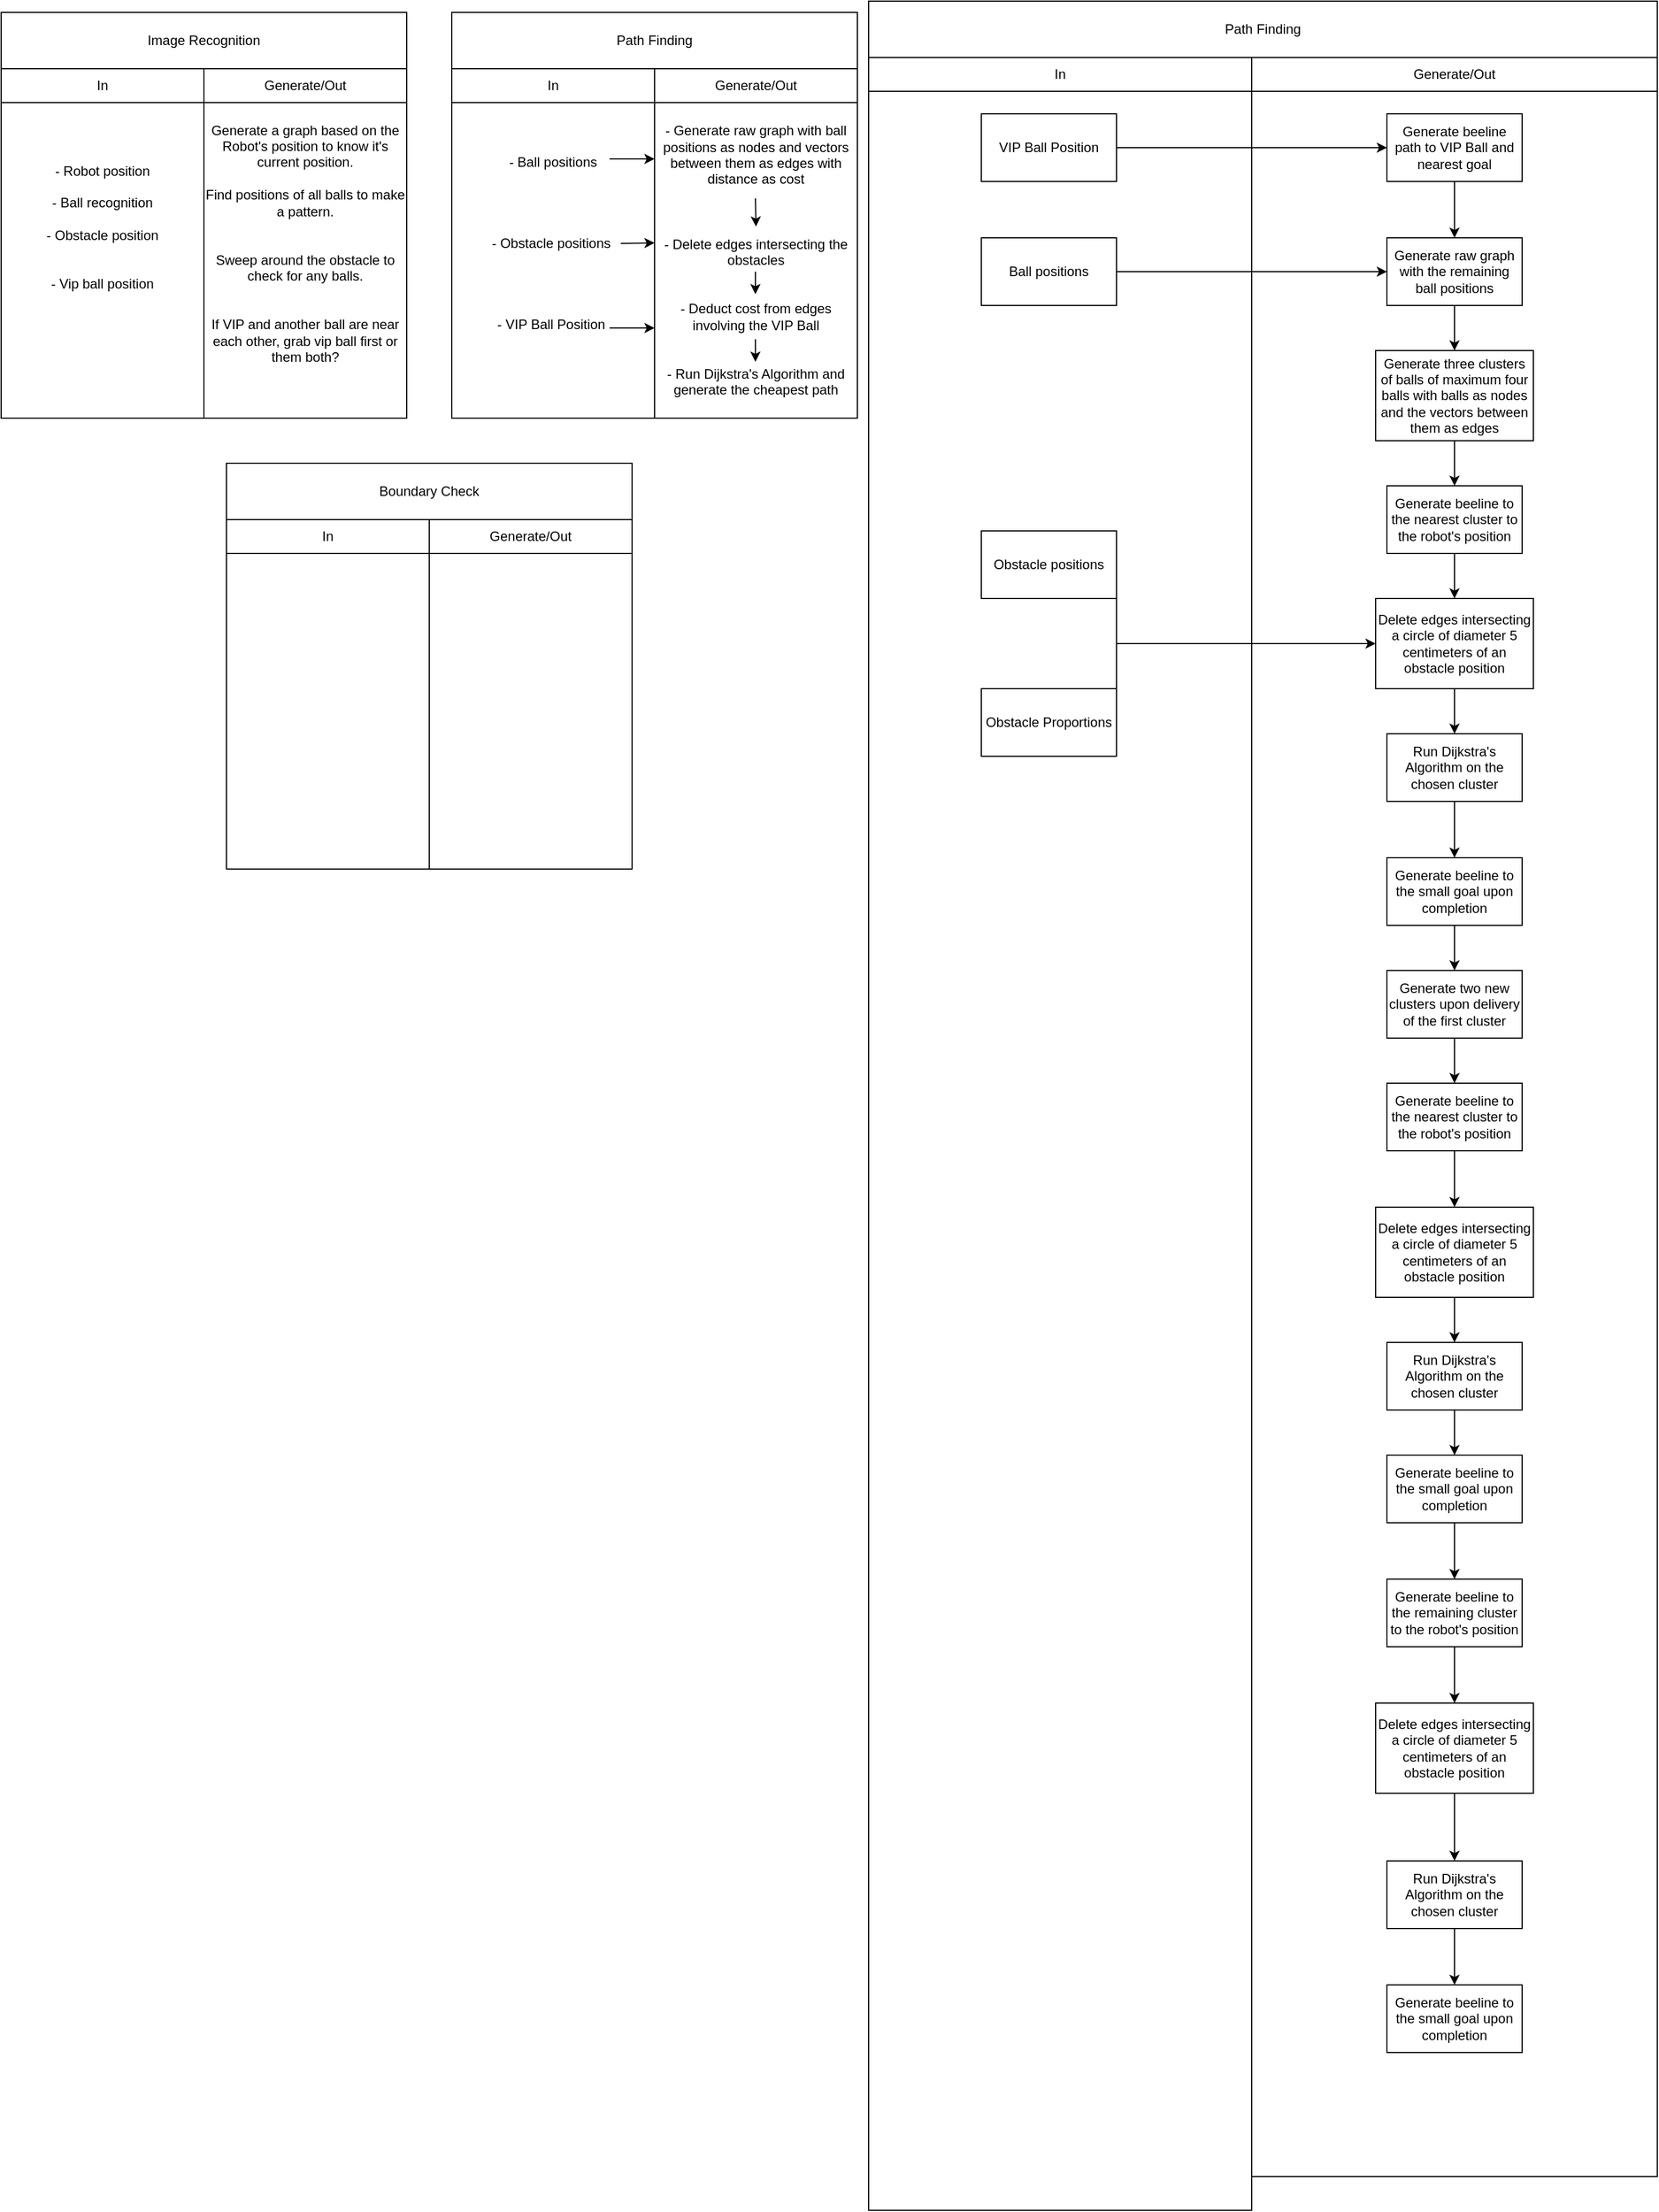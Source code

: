 <mxfile version="26.1.0">
  <diagram name="Page-1" id="Bbe1r4yJzpWkFwykBEAs">
    <mxGraphModel dx="1235" dy="774" grid="1" gridSize="10" guides="1" tooltips="1" connect="1" arrows="1" fold="1" page="1" pageScale="1" pageWidth="850" pageHeight="1100" math="0" shadow="0">
      <root>
        <mxCell id="0" />
        <mxCell id="1" parent="0" />
        <mxCell id="dxULG-Z5umUymMzxL-Sg-2" value="i" style="whiteSpace=wrap;html=1;aspect=fixed;" parent="1" vertex="1">
          <mxGeometry x="440" y="40" width="360" height="360" as="geometry" />
        </mxCell>
        <mxCell id="dxULG-Z5umUymMzxL-Sg-3" value="" style="whiteSpace=wrap;html=1;aspect=fixed;" parent="1" vertex="1">
          <mxGeometry x="240" y="440" width="360" height="360" as="geometry" />
        </mxCell>
        <mxCell id="dxULG-Z5umUymMzxL-Sg-4" value="Image Recognition" style="rounded=0;whiteSpace=wrap;html=1;" parent="1" vertex="1">
          <mxGeometry x="40" y="40" width="360" height="50" as="geometry" />
        </mxCell>
        <mxCell id="dxULG-Z5umUymMzxL-Sg-5" value="Path Finding" style="rounded=0;whiteSpace=wrap;html=1;" parent="1" vertex="1">
          <mxGeometry x="440" y="40" width="360" height="50" as="geometry" />
        </mxCell>
        <mxCell id="dxULG-Z5umUymMzxL-Sg-6" value="Boundary Check" style="rounded=0;whiteSpace=wrap;html=1;" parent="1" vertex="1">
          <mxGeometry x="240" y="440" width="360" height="50" as="geometry" />
        </mxCell>
        <mxCell id="dxULG-Z5umUymMzxL-Sg-7" value="Obstacle position&lt;div&gt;Robot position&lt;/div&gt;&lt;div&gt;Vip ball position&lt;/div&gt;&lt;div&gt;ball recognition&lt;/div&gt;" style="rounded=0;whiteSpace=wrap;html=1;" parent="1" vertex="1">
          <mxGeometry x="40" y="90" width="180" height="310" as="geometry" />
        </mxCell>
        <mxCell id="dxULG-Z5umUymMzxL-Sg-8" value="- Ball positions&lt;div&gt;&lt;br&gt;&lt;br&gt;&lt;br&gt;&lt;br&gt;&lt;/div&gt;&lt;div&gt;&lt;span style=&quot;background-color: transparent; color: light-dark(rgb(0, 0, 0), rgb(255, 255, 255));&quot;&gt;- Obstacle positions&amp;nbsp;&lt;/span&gt;&lt;/div&gt;&lt;div&gt;&lt;span style=&quot;background-color: transparent; color: light-dark(rgb(0, 0, 0), rgb(255, 255, 255));&quot;&gt;&lt;br&gt;&lt;/span&gt;&lt;/div&gt;&lt;div&gt;&lt;br&gt;&lt;/div&gt;&lt;div&gt;&lt;br&gt;&lt;br&gt;- VIP Ball Position&amp;nbsp;&lt;/div&gt;" style="rounded=0;whiteSpace=wrap;html=1;" parent="1" vertex="1">
          <mxGeometry x="440" y="90" width="180" height="310" as="geometry" />
        </mxCell>
        <mxCell id="dxULG-Z5umUymMzxL-Sg-9" value="" style="rounded=0;whiteSpace=wrap;html=1;" parent="1" vertex="1">
          <mxGeometry x="240" y="490" width="180" height="310" as="geometry" />
        </mxCell>
        <mxCell id="dxULG-Z5umUymMzxL-Sg-10" value="In&lt;span style=&quot;color: rgba(0, 0, 0, 0); font-family: monospace; font-size: 0px; text-align: start; text-wrap-mode: nowrap;&quot;&gt;%3CmxGraphModel%3E%3Croot%3E%3CmxCell%20id%3D%220%22%2F%3E%3CmxCell%20id%3D%221%22%20parent%3D%220%22%2F%3E%3CmxCell%20id%3D%222%22%20value%3D%22%22%20style%3D%22rounded%3D0%3BwhiteSpace%3Dwrap%3Bhtml%3D1%3B%22%20vertex%3D%221%22%20parent%3D%221%22%3E%3CmxGeometry%20x%3D%2240%22%20y%3D%2290%22%20width%3D%22180%22%20height%3D%22310%22%20as%3D%22geometry%22%2F%3E%3C%2FmxCell%3E%3C%2Froot%3E%3C%2FmxGraphModel%3E&lt;/span&gt;" style="rounded=0;whiteSpace=wrap;html=1;" parent="1" vertex="1">
          <mxGeometry x="40" y="90" width="180" height="30" as="geometry" />
        </mxCell>
        <mxCell id="dxULG-Z5umUymMzxL-Sg-11" value="In&lt;span style=&quot;color: rgba(0, 0, 0, 0); font-family: monospace; font-size: 0px; text-align: start; text-wrap-mode: nowrap;&quot;&gt;%3CmxGraphModel%3E%3Croot%3E%3CmxCell%20id%3D%220%22%2F%3E%3CmxCell%20id%3D%221%22%20parent%3D%220%22%2F%3E%3CmxCell%20id%3D%222%22%20value%3D%22%22%20style%3D%22rounded%3D0%3BwhiteSpace%3Dwrap%3Bhtml%3D1%3B%22%20vertex%3D%221%22%20parent%3D%221%22%3E%3CmxGeometry%20x%3D%2240%22%20y%3D%2290%22%20width%3D%22180%22%20height%3D%22310%22%20as%3D%22geometry%22%2F%3E%3C%2FmxCell%3E%3C%2Froot%3E%3C%2FmxGraphModel%3E&lt;/span&gt;" style="rounded=0;whiteSpace=wrap;html=1;" parent="1" vertex="1">
          <mxGeometry x="440" y="90" width="180" height="30" as="geometry" />
        </mxCell>
        <mxCell id="dxULG-Z5umUymMzxL-Sg-12" value="In&lt;span style=&quot;color: rgba(0, 0, 0, 0); font-family: monospace; font-size: 0px; text-align: start; text-wrap-mode: nowrap;&quot;&gt;%3CmxGraphModel%3E%3Croot%3E%3CmxCell%20id%3D%220%22%2F%3E%3CmxCell%20id%3D%221%22%20parent%3D%220%22%2F%3E%3CmxCell%20id%3D%222%22%20value%3D%22%22%20style%3D%22rounded%3D0%3BwhiteSpace%3Dwrap%3Bhtml%3D1%3B%22%20vertex%3D%221%22%20parent%3D%221%22%3E%3CmxGeometry%20x%3D%2240%22%20y%3D%2290%22%20width%3D%22180%22%20height%3D%22310%22%20as%3D%22geometry%22%2F%3E%3C%2FmxCell%3E%3C%2Froot%3E%3C%2FmxGraphModel%3E&lt;/span&gt;" style="rounded=0;whiteSpace=wrap;html=1;" parent="1" vertex="1">
          <mxGeometry x="240" y="490" width="180" height="30" as="geometry" />
        </mxCell>
        <mxCell id="dxULG-Z5umUymMzxL-Sg-15" value="Generate/Out" style="rounded=0;whiteSpace=wrap;html=1;" parent="1" vertex="1">
          <mxGeometry x="620" y="90" width="180" height="30" as="geometry" />
        </mxCell>
        <mxCell id="dxULG-Z5umUymMzxL-Sg-16" value="Generate/Out" style="rounded=0;whiteSpace=wrap;html=1;" parent="1" vertex="1">
          <mxGeometry x="420" y="490" width="180" height="30" as="geometry" />
        </mxCell>
        <mxCell id="0Dzy3W4TfuY-f4yHPvCH-6" value="&lt;div&gt;&lt;div&gt;- Robot position&lt;/div&gt;&lt;div&gt;&lt;br&gt;&lt;/div&gt;&lt;div&gt;- Ball recognition&lt;/div&gt;&lt;div&gt;&lt;br&gt;&lt;/div&gt;&lt;/div&gt;&lt;div&gt;&lt;span style=&quot;background-color: transparent; color: light-dark(rgb(0, 0, 0), rgb(255, 255, 255));&quot;&gt;- Obstacle position&lt;/span&gt;&lt;/div&gt;&lt;div&gt;&lt;br&gt;&lt;/div&gt;&lt;div&gt;&lt;br&gt;&lt;/div&gt;&lt;div&gt;- Vip ball position&lt;/div&gt;&lt;div&gt;&lt;br&gt;&lt;/div&gt;&lt;div&gt;&lt;br&gt;&lt;/div&gt;" style="rounded=0;whiteSpace=wrap;html=1;" parent="1" vertex="1">
          <mxGeometry x="40" y="90" width="180" height="310" as="geometry" />
        </mxCell>
        <mxCell id="LNn6GQjA4AxwgEIGZr4C-2" value="- Generate raw graph with ball positions as nodes and vectors between them as edges with distance as cost&lt;br&gt;&lt;br&gt;&lt;br&gt;&lt;br&gt;- Delete edges intersecting the obstacles&lt;div&gt;&lt;br&gt;&lt;/div&gt;&lt;div&gt;&lt;br&gt;&lt;/div&gt;&lt;div&gt;- Deduct cost from edges involving the VIP Ball&lt;br&gt;&lt;br&gt;&lt;br&gt;- Run Dijkstra&#39;s Algorithm and generate the cheapest path&lt;/div&gt;" style="rounded=0;whiteSpace=wrap;html=1;" parent="1" vertex="1">
          <mxGeometry x="620" y="120" width="180" height="280" as="geometry" />
        </mxCell>
        <mxCell id="0Dzy3W4TfuY-f4yHPvCH-7" value="&lt;div&gt;&lt;div&gt;Generate a graph based on the Robot&#39;s position to know it&#39;s current position.&lt;/div&gt;&lt;div&gt;&lt;br&gt;&lt;/div&gt;&lt;div&gt;Find positions of all balls to make a pattern.&lt;/div&gt;&lt;div&gt;&lt;br&gt;&lt;/div&gt;&lt;/div&gt;&lt;div&gt;&lt;br&gt;&lt;/div&gt;&lt;div&gt;Sweep around the obstacle to check for any balls.&lt;/div&gt;&lt;div&gt;&lt;br&gt;&lt;div&gt;&lt;br&gt;&lt;/div&gt;&lt;div&gt;If VIP and another ball are near each other, grab vip ball first or them both?&lt;/div&gt;&lt;/div&gt;" style="rounded=0;whiteSpace=wrap;html=1;" parent="1" vertex="1">
          <mxGeometry x="220" y="90" width="180" height="310" as="geometry" />
        </mxCell>
        <mxCell id="LNn6GQjA4AxwgEIGZr4C-4" value="" style="endArrow=classic;html=1;rounded=0;" parent="1" edge="1">
          <mxGeometry width="50" height="50" relative="1" as="geometry">
            <mxPoint x="709.5" y="205" as="sourcePoint" />
            <mxPoint x="710" y="230" as="targetPoint" />
          </mxGeometry>
        </mxCell>
        <mxCell id="0Dzy3W4TfuY-f4yHPvCH-10" value="In" style="rounded=0;whiteSpace=wrap;html=1;" parent="1" vertex="1">
          <mxGeometry x="40" y="90" width="180" height="30" as="geometry" />
        </mxCell>
        <mxCell id="LNn6GQjA4AxwgEIGZr4C-5" value="" style="endArrow=classic;html=1;rounded=0;" parent="1" edge="1">
          <mxGeometry width="50" height="50" relative="1" as="geometry">
            <mxPoint x="590" y="245" as="sourcePoint" />
            <mxPoint x="620" y="244.5" as="targetPoint" />
          </mxGeometry>
        </mxCell>
        <mxCell id="0Dzy3W4TfuY-f4yHPvCH-11" value="Generate/Out" style="rounded=0;whiteSpace=wrap;html=1;" parent="1" vertex="1">
          <mxGeometry x="220" y="90" width="180" height="30" as="geometry" />
        </mxCell>
        <mxCell id="LNn6GQjA4AxwgEIGZr4C-7" value="" style="endArrow=classic;html=1;rounded=0;" parent="1" edge="1">
          <mxGeometry width="50" height="50" relative="1" as="geometry">
            <mxPoint x="580" y="170" as="sourcePoint" />
            <mxPoint x="620" y="170" as="targetPoint" />
          </mxGeometry>
        </mxCell>
        <mxCell id="LNn6GQjA4AxwgEIGZr4C-8" value="" style="endArrow=classic;html=1;rounded=0;" parent="1" edge="1">
          <mxGeometry width="50" height="50" relative="1" as="geometry">
            <mxPoint x="580" y="320" as="sourcePoint" />
            <mxPoint x="620" y="320" as="targetPoint" />
          </mxGeometry>
        </mxCell>
        <mxCell id="LNn6GQjA4AxwgEIGZr4C-9" value="" style="endArrow=classic;html=1;rounded=0;" parent="1" edge="1">
          <mxGeometry width="50" height="50" relative="1" as="geometry">
            <mxPoint x="709.5" y="270" as="sourcePoint" />
            <mxPoint x="709.5" y="290" as="targetPoint" />
          </mxGeometry>
        </mxCell>
        <mxCell id="LNn6GQjA4AxwgEIGZr4C-10" value="" style="endArrow=classic;html=1;rounded=0;" parent="1" edge="1">
          <mxGeometry width="50" height="50" relative="1" as="geometry">
            <mxPoint x="709.5" y="330" as="sourcePoint" />
            <mxPoint x="709.5" y="350" as="targetPoint" />
          </mxGeometry>
        </mxCell>
        <mxCell id="DDUUeOmppz7c4L_qVmri-2" value="Path Finding" style="rounded=0;whiteSpace=wrap;html=1;" vertex="1" parent="1">
          <mxGeometry x="810" y="30" width="700" height="50" as="geometry" />
        </mxCell>
        <mxCell id="DDUUeOmppz7c4L_qVmri-3" value="" style="rounded=0;whiteSpace=wrap;html=1;" vertex="1" parent="1">
          <mxGeometry x="810" y="110" width="340" height="1880" as="geometry" />
        </mxCell>
        <mxCell id="DDUUeOmppz7c4L_qVmri-4" value="In&lt;span style=&quot;color: rgba(0, 0, 0, 0); font-family: monospace; font-size: 0px; text-align: start; text-wrap-mode: nowrap;&quot;&gt;%3CmxGraphModel%3E%3Croot%3E%3CmxCell%20id%3D%220%22%2F%3E%3CmxCell%20id%3D%221%22%20parent%3D%220%22%2F%3E%3CmxCell%20id%3D%222%22%20value%3D%22%22%20style%3D%22rounded%3D0%3BwhiteSpace%3Dwrap%3Bhtml%3D1%3B%22%20vertex%3D%221%22%20parent%3D%221%22%3E%3CmxGeometry%20x%3D%2240%22%20y%3D%2290%22%20width%3D%22180%22%20height%3D%22310%22%20as%3D%22geometry%22%2F%3E%3C%2FmxCell%3E%3C%2Froot%3E%3C%2FmxGraphModel%3E&lt;/span&gt;" style="rounded=0;whiteSpace=wrap;html=1;" vertex="1" parent="1">
          <mxGeometry x="810" y="80" width="340" height="30" as="geometry" />
        </mxCell>
        <mxCell id="DDUUeOmppz7c4L_qVmri-5" value="Generate/Out" style="rounded=0;whiteSpace=wrap;html=1;" vertex="1" parent="1">
          <mxGeometry x="1150" y="80" width="360" height="30" as="geometry" />
        </mxCell>
        <mxCell id="DDUUeOmppz7c4L_qVmri-6" value="" style="rounded=0;whiteSpace=wrap;html=1;" vertex="1" parent="1">
          <mxGeometry x="1150" y="110" width="360" height="1850" as="geometry" />
        </mxCell>
        <mxCell id="DDUUeOmppz7c4L_qVmri-13" value="Ball positions" style="rounded=0;whiteSpace=wrap;html=1;" vertex="1" parent="1">
          <mxGeometry x="910" y="240" width="120" height="60" as="geometry" />
        </mxCell>
        <mxCell id="DDUUeOmppz7c4L_qVmri-14" value="Obstacle positions" style="rounded=0;whiteSpace=wrap;html=1;" vertex="1" parent="1">
          <mxGeometry x="910" y="500" width="120" height="60" as="geometry" />
        </mxCell>
        <mxCell id="DDUUeOmppz7c4L_qVmri-15" value="VIP Ball Position" style="rounded=0;whiteSpace=wrap;html=1;" vertex="1" parent="1">
          <mxGeometry x="910" y="130" width="120" height="60" as="geometry" />
        </mxCell>
        <mxCell id="DDUUeOmppz7c4L_qVmri-16" value="Obstacle Proportions" style="rounded=0;whiteSpace=wrap;html=1;" vertex="1" parent="1">
          <mxGeometry x="910" y="640" width="120" height="60" as="geometry" />
        </mxCell>
        <mxCell id="DDUUeOmppz7c4L_qVmri-33" value="" style="edgeStyle=orthogonalEdgeStyle;rounded=0;orthogonalLoop=1;jettySize=auto;html=1;" edge="1" parent="1" source="DDUUeOmppz7c4L_qVmri-17" target="DDUUeOmppz7c4L_qVmri-18">
          <mxGeometry relative="1" as="geometry" />
        </mxCell>
        <mxCell id="DDUUeOmppz7c4L_qVmri-17" value="Generate beeline path to VIP Ball and nearest goal" style="rounded=0;whiteSpace=wrap;html=1;" vertex="1" parent="1">
          <mxGeometry x="1270" y="130" width="120" height="60" as="geometry" />
        </mxCell>
        <mxCell id="DDUUeOmppz7c4L_qVmri-34" value="" style="edgeStyle=orthogonalEdgeStyle;rounded=0;orthogonalLoop=1;jettySize=auto;html=1;" edge="1" parent="1" source="DDUUeOmppz7c4L_qVmri-18" target="DDUUeOmppz7c4L_qVmri-19">
          <mxGeometry relative="1" as="geometry" />
        </mxCell>
        <mxCell id="DDUUeOmppz7c4L_qVmri-18" value="Generate raw graph with the remaining ball positions" style="rounded=0;whiteSpace=wrap;html=1;" vertex="1" parent="1">
          <mxGeometry x="1270" y="240" width="120" height="60" as="geometry" />
        </mxCell>
        <mxCell id="DDUUeOmppz7c4L_qVmri-35" value="" style="edgeStyle=orthogonalEdgeStyle;rounded=0;orthogonalLoop=1;jettySize=auto;html=1;" edge="1" parent="1" source="DDUUeOmppz7c4L_qVmri-19" target="DDUUeOmppz7c4L_qVmri-22">
          <mxGeometry relative="1" as="geometry" />
        </mxCell>
        <mxCell id="DDUUeOmppz7c4L_qVmri-19" value="Generate three clusters of balls of maximum four balls with balls as nodes and the vectors between them as edges" style="rounded=0;whiteSpace=wrap;html=1;" vertex="1" parent="1">
          <mxGeometry x="1260" y="340" width="140" height="80" as="geometry" />
        </mxCell>
        <mxCell id="DDUUeOmppz7c4L_qVmri-38" value="" style="edgeStyle=orthogonalEdgeStyle;rounded=0;orthogonalLoop=1;jettySize=auto;html=1;" edge="1" parent="1" source="DDUUeOmppz7c4L_qVmri-20" target="DDUUeOmppz7c4L_qVmri-23">
          <mxGeometry relative="1" as="geometry" />
        </mxCell>
        <mxCell id="DDUUeOmppz7c4L_qVmri-20" value="Run Dijkstra&#39;s Algorithm on the chosen cluster" style="rounded=0;whiteSpace=wrap;html=1;" vertex="1" parent="1">
          <mxGeometry x="1270" y="680" width="120" height="60" as="geometry" />
        </mxCell>
        <mxCell id="DDUUeOmppz7c4L_qVmri-37" value="" style="edgeStyle=orthogonalEdgeStyle;rounded=0;orthogonalLoop=1;jettySize=auto;html=1;" edge="1" parent="1" source="DDUUeOmppz7c4L_qVmri-21" target="DDUUeOmppz7c4L_qVmri-20">
          <mxGeometry relative="1" as="geometry" />
        </mxCell>
        <mxCell id="DDUUeOmppz7c4L_qVmri-21" value="Delete edges intersecting a circle of diameter 5 centimeters of an obstacle position" style="rounded=0;whiteSpace=wrap;html=1;" vertex="1" parent="1">
          <mxGeometry x="1260" y="560" width="140" height="80" as="geometry" />
        </mxCell>
        <mxCell id="DDUUeOmppz7c4L_qVmri-36" value="" style="edgeStyle=orthogonalEdgeStyle;rounded=0;orthogonalLoop=1;jettySize=auto;html=1;" edge="1" parent="1" source="DDUUeOmppz7c4L_qVmri-22" target="DDUUeOmppz7c4L_qVmri-21">
          <mxGeometry relative="1" as="geometry" />
        </mxCell>
        <mxCell id="DDUUeOmppz7c4L_qVmri-22" value="Generate beeline to the nearest cluster to the robot&#39;s position" style="rounded=0;whiteSpace=wrap;html=1;" vertex="1" parent="1">
          <mxGeometry x="1270" y="460" width="120" height="60" as="geometry" />
        </mxCell>
        <mxCell id="DDUUeOmppz7c4L_qVmri-39" value="" style="edgeStyle=orthogonalEdgeStyle;rounded=0;orthogonalLoop=1;jettySize=auto;html=1;" edge="1" parent="1" source="DDUUeOmppz7c4L_qVmri-23" target="DDUUeOmppz7c4L_qVmri-32">
          <mxGeometry relative="1" as="geometry" />
        </mxCell>
        <mxCell id="DDUUeOmppz7c4L_qVmri-23" value="Generate beeline to the small goal upon completion" style="rounded=0;whiteSpace=wrap;html=1;" vertex="1" parent="1">
          <mxGeometry x="1270" y="790" width="120" height="60" as="geometry" />
        </mxCell>
        <mxCell id="DDUUeOmppz7c4L_qVmri-43" value="" style="edgeStyle=orthogonalEdgeStyle;rounded=0;orthogonalLoop=1;jettySize=auto;html=1;" edge="1" parent="1" source="DDUUeOmppz7c4L_qVmri-24" target="DDUUeOmppz7c4L_qVmri-27">
          <mxGeometry relative="1" as="geometry" />
        </mxCell>
        <mxCell id="DDUUeOmppz7c4L_qVmri-24" value="Run Dijkstra&#39;s Algorithm on the chosen cluster" style="rounded=0;whiteSpace=wrap;html=1;" vertex="1" parent="1">
          <mxGeometry x="1270" y="1220" width="120" height="60" as="geometry" />
        </mxCell>
        <mxCell id="DDUUeOmppz7c4L_qVmri-42" value="" style="edgeStyle=orthogonalEdgeStyle;rounded=0;orthogonalLoop=1;jettySize=auto;html=1;" edge="1" parent="1" source="DDUUeOmppz7c4L_qVmri-25" target="DDUUeOmppz7c4L_qVmri-24">
          <mxGeometry relative="1" as="geometry" />
        </mxCell>
        <mxCell id="DDUUeOmppz7c4L_qVmri-25" value="Delete edges intersecting a circle of diameter 5 centimeters of an obstacle position" style="rounded=0;whiteSpace=wrap;html=1;" vertex="1" parent="1">
          <mxGeometry x="1260" y="1100" width="140" height="80" as="geometry" />
        </mxCell>
        <mxCell id="DDUUeOmppz7c4L_qVmri-41" value="" style="edgeStyle=orthogonalEdgeStyle;rounded=0;orthogonalLoop=1;jettySize=auto;html=1;" edge="1" parent="1" source="DDUUeOmppz7c4L_qVmri-26" target="DDUUeOmppz7c4L_qVmri-25">
          <mxGeometry relative="1" as="geometry" />
        </mxCell>
        <mxCell id="DDUUeOmppz7c4L_qVmri-26" value="Generate beeline to the nearest cluster to the robot&#39;s position" style="rounded=0;whiteSpace=wrap;html=1;" vertex="1" parent="1">
          <mxGeometry x="1270" y="990" width="120" height="60" as="geometry" />
        </mxCell>
        <mxCell id="DDUUeOmppz7c4L_qVmri-44" value="" style="edgeStyle=orthogonalEdgeStyle;rounded=0;orthogonalLoop=1;jettySize=auto;html=1;" edge="1" parent="1" source="DDUUeOmppz7c4L_qVmri-27" target="DDUUeOmppz7c4L_qVmri-30">
          <mxGeometry relative="1" as="geometry" />
        </mxCell>
        <mxCell id="DDUUeOmppz7c4L_qVmri-27" value="Generate beeline to the small goal upon completion" style="rounded=0;whiteSpace=wrap;html=1;" vertex="1" parent="1">
          <mxGeometry x="1270" y="1320" width="120" height="60" as="geometry" />
        </mxCell>
        <mxCell id="DDUUeOmppz7c4L_qVmri-47" value="" style="edgeStyle=orthogonalEdgeStyle;rounded=0;orthogonalLoop=1;jettySize=auto;html=1;" edge="1" parent="1" source="DDUUeOmppz7c4L_qVmri-28" target="DDUUeOmppz7c4L_qVmri-31">
          <mxGeometry relative="1" as="geometry" />
        </mxCell>
        <mxCell id="DDUUeOmppz7c4L_qVmri-28" value="Run Dijkstra&#39;s Algorithm on the chosen cluster" style="rounded=0;whiteSpace=wrap;html=1;" vertex="1" parent="1">
          <mxGeometry x="1270" y="1680" width="120" height="60" as="geometry" />
        </mxCell>
        <mxCell id="DDUUeOmppz7c4L_qVmri-46" value="" style="edgeStyle=orthogonalEdgeStyle;rounded=0;orthogonalLoop=1;jettySize=auto;html=1;" edge="1" parent="1" source="DDUUeOmppz7c4L_qVmri-29" target="DDUUeOmppz7c4L_qVmri-28">
          <mxGeometry relative="1" as="geometry" />
        </mxCell>
        <mxCell id="DDUUeOmppz7c4L_qVmri-29" value="Delete edges intersecting a circle of diameter 5 centimeters of an obstacle position" style="rounded=0;whiteSpace=wrap;html=1;" vertex="1" parent="1">
          <mxGeometry x="1260" y="1540" width="140" height="80" as="geometry" />
        </mxCell>
        <mxCell id="DDUUeOmppz7c4L_qVmri-45" value="" style="edgeStyle=orthogonalEdgeStyle;rounded=0;orthogonalLoop=1;jettySize=auto;html=1;" edge="1" parent="1" source="DDUUeOmppz7c4L_qVmri-30" target="DDUUeOmppz7c4L_qVmri-29">
          <mxGeometry relative="1" as="geometry" />
        </mxCell>
        <mxCell id="DDUUeOmppz7c4L_qVmri-30" value="Generate beeline to the remaining cluster to the robot&#39;s position" style="rounded=0;whiteSpace=wrap;html=1;" vertex="1" parent="1">
          <mxGeometry x="1270" y="1430" width="120" height="60" as="geometry" />
        </mxCell>
        <mxCell id="DDUUeOmppz7c4L_qVmri-31" value="Generate beeline to the small goal upon completion" style="rounded=0;whiteSpace=wrap;html=1;" vertex="1" parent="1">
          <mxGeometry x="1270" y="1790" width="120" height="60" as="geometry" />
        </mxCell>
        <mxCell id="DDUUeOmppz7c4L_qVmri-40" value="" style="edgeStyle=orthogonalEdgeStyle;rounded=0;orthogonalLoop=1;jettySize=auto;html=1;" edge="1" parent="1" source="DDUUeOmppz7c4L_qVmri-32" target="DDUUeOmppz7c4L_qVmri-26">
          <mxGeometry relative="1" as="geometry" />
        </mxCell>
        <mxCell id="DDUUeOmppz7c4L_qVmri-32" value="Generate two new clusters upon delivery of the first cluster" style="rounded=0;whiteSpace=wrap;html=1;" vertex="1" parent="1">
          <mxGeometry x="1270" y="890" width="120" height="60" as="geometry" />
        </mxCell>
        <mxCell id="DDUUeOmppz7c4L_qVmri-50" value="" style="endArrow=classic;html=1;rounded=0;entryX=0;entryY=0.5;entryDx=0;entryDy=0;" edge="1" parent="1" target="DDUUeOmppz7c4L_qVmri-17">
          <mxGeometry width="50" height="50" relative="1" as="geometry">
            <mxPoint x="1030" y="160" as="sourcePoint" />
            <mxPoint x="1080" y="110" as="targetPoint" />
          </mxGeometry>
        </mxCell>
        <mxCell id="DDUUeOmppz7c4L_qVmri-51" value="" style="endArrow=classic;html=1;rounded=0;entryX=0;entryY=0.5;entryDx=0;entryDy=0;" edge="1" parent="1" target="DDUUeOmppz7c4L_qVmri-18">
          <mxGeometry width="50" height="50" relative="1" as="geometry">
            <mxPoint x="1030" y="270" as="sourcePoint" />
            <mxPoint x="1080" y="220" as="targetPoint" />
          </mxGeometry>
        </mxCell>
        <mxCell id="DDUUeOmppz7c4L_qVmri-52" value="" style="endArrow=none;html=1;rounded=0;exitX=1;exitY=0;exitDx=0;exitDy=0;entryX=1;entryY=1;entryDx=0;entryDy=0;" edge="1" parent="1" source="DDUUeOmppz7c4L_qVmri-16" target="DDUUeOmppz7c4L_qVmri-14">
          <mxGeometry width="50" height="50" relative="1" as="geometry">
            <mxPoint x="920" y="610" as="sourcePoint" />
            <mxPoint x="970" y="560" as="targetPoint" />
            <Array as="points">
              <mxPoint x="1030" y="600" />
            </Array>
          </mxGeometry>
        </mxCell>
        <mxCell id="DDUUeOmppz7c4L_qVmri-53" value="" style="endArrow=classic;html=1;rounded=0;" edge="1" parent="1" target="DDUUeOmppz7c4L_qVmri-21">
          <mxGeometry width="50" height="50" relative="1" as="geometry">
            <mxPoint x="1030" y="600" as="sourcePoint" />
            <mxPoint x="1020" y="550" as="targetPoint" />
          </mxGeometry>
        </mxCell>
      </root>
    </mxGraphModel>
  </diagram>
</mxfile>
